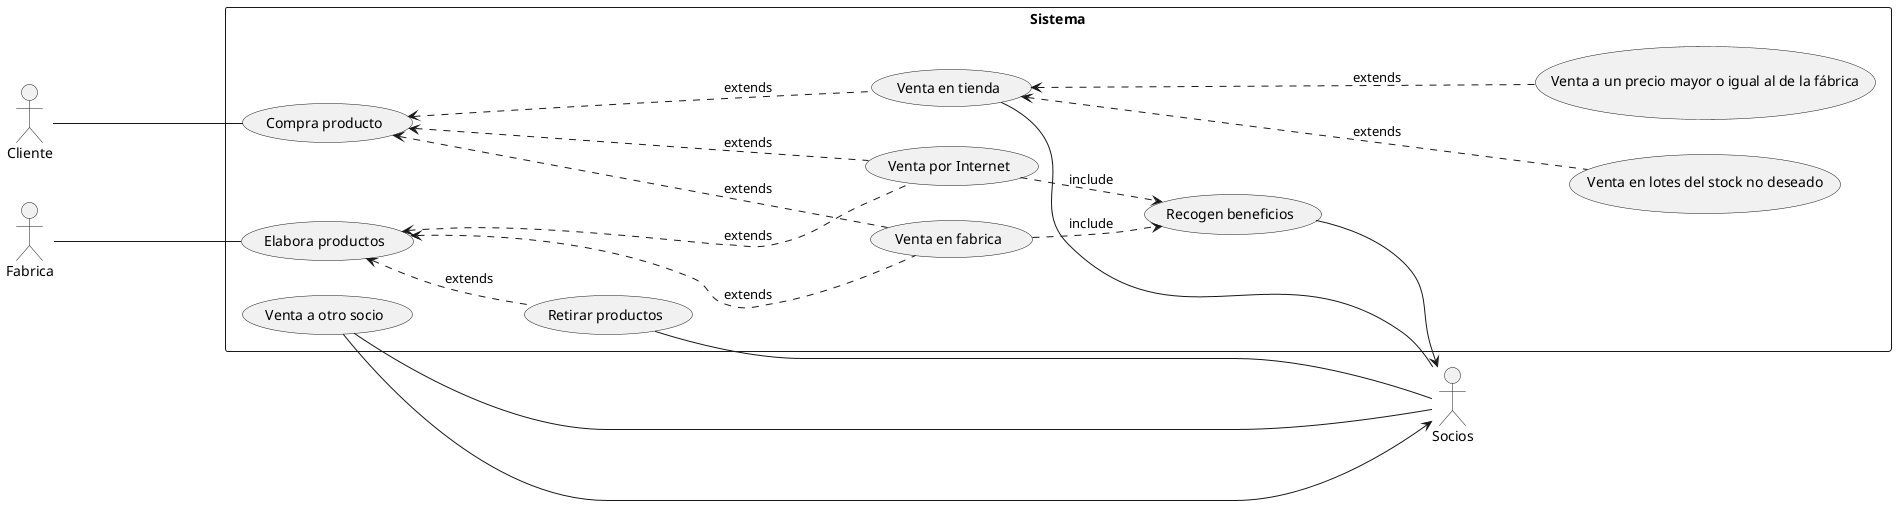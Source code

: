 @startuml Ejercicio 1

skinparam packageStyle rectangle
left to right direction

actor Socios

actor Fabrica

actor Cliente

rectangle  Sistema {
(Compra producto) as (Comprar)
(Venta en fabrica) as (VenFab)
(Venta por Internet) as (VenInt)
(Venta en tienda) as (VenTien)
(Venta a otro socio) as (VenSoc)
(Recogen beneficios) as (Benef)
(Elabora productos) as (Productos)
(Retirar productos) as (Recoger)
(Venta a un precio mayor o igual al de la fábrica) as (VentaNormal)
(Venta en lotes del stock no deseado) as (Lotes)



Fabrica ----  Productos
Productos <.... VenInt : extends
Productos <.... VenFab : extends

Productos <.. Recoger : extends

Recoger ------ Socios

Socios ----- VenSoc
VenSoc ------> Socios
Socios -- VenTien

VenTien <.... VentaNormal : extends
VenTien <.... Lotes : extends

Cliente ---- Comprar
Comprar <.... VenTien: extends
Comprar <.... VenFab : extends
Comprar <.... VenInt : extends
VenFab ..> Benef : include
VenInt ..> Benef : include
Benef -----> Socios

}

@enduml